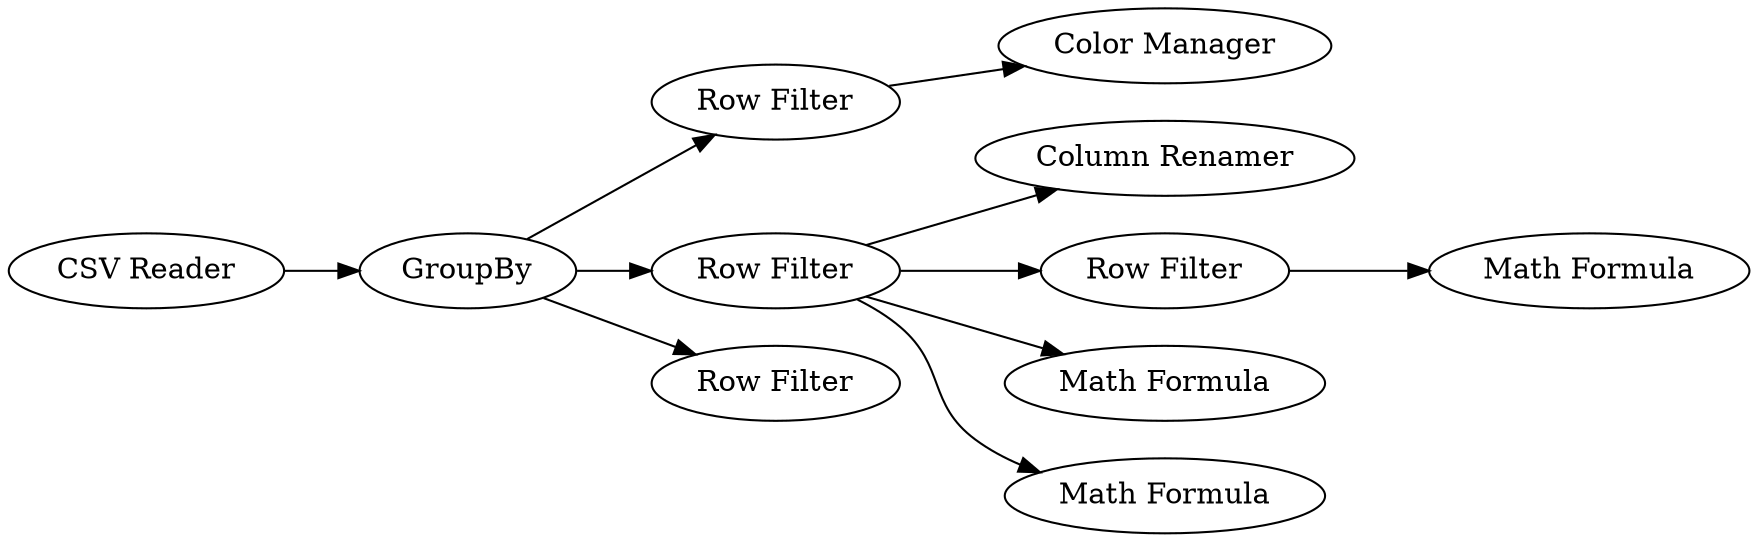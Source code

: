digraph {
	"-8649781983523172538_4" [label=GroupBy]
	"-8649781983523172538_5" [label="Row Filter"]
	"-8649781983523172538_11" [label="Column Renamer"]
	"-8649781983523172538_6" [label="Row Filter"]
	"-8649781983523172538_8" [label="Math Formula"]
	"-8649781983523172538_2" [label="Row Filter"]
	"-8649781983523172538_3" [label="Row Filter"]
	"-8649781983523172538_9" [label="Math Formula"]
	"-8649781983523172538_10" [label="Math Formula"]
	"-8649781983523172538_1" [label="CSV Reader"]
	"-8649781983523172538_7" [label="Color Manager"]
	"-8649781983523172538_2" -> "-8649781983523172538_11"
	"-8649781983523172538_6" -> "-8649781983523172538_9"
	"-8649781983523172538_2" -> "-8649781983523172538_8"
	"-8649781983523172538_4" -> "-8649781983523172538_5"
	"-8649781983523172538_2" -> "-8649781983523172538_10"
	"-8649781983523172538_1" -> "-8649781983523172538_4"
	"-8649781983523172538_4" -> "-8649781983523172538_3"
	"-8649781983523172538_5" -> "-8649781983523172538_7"
	"-8649781983523172538_4" -> "-8649781983523172538_2"
	"-8649781983523172538_2" -> "-8649781983523172538_6"
	rankdir=LR
}
